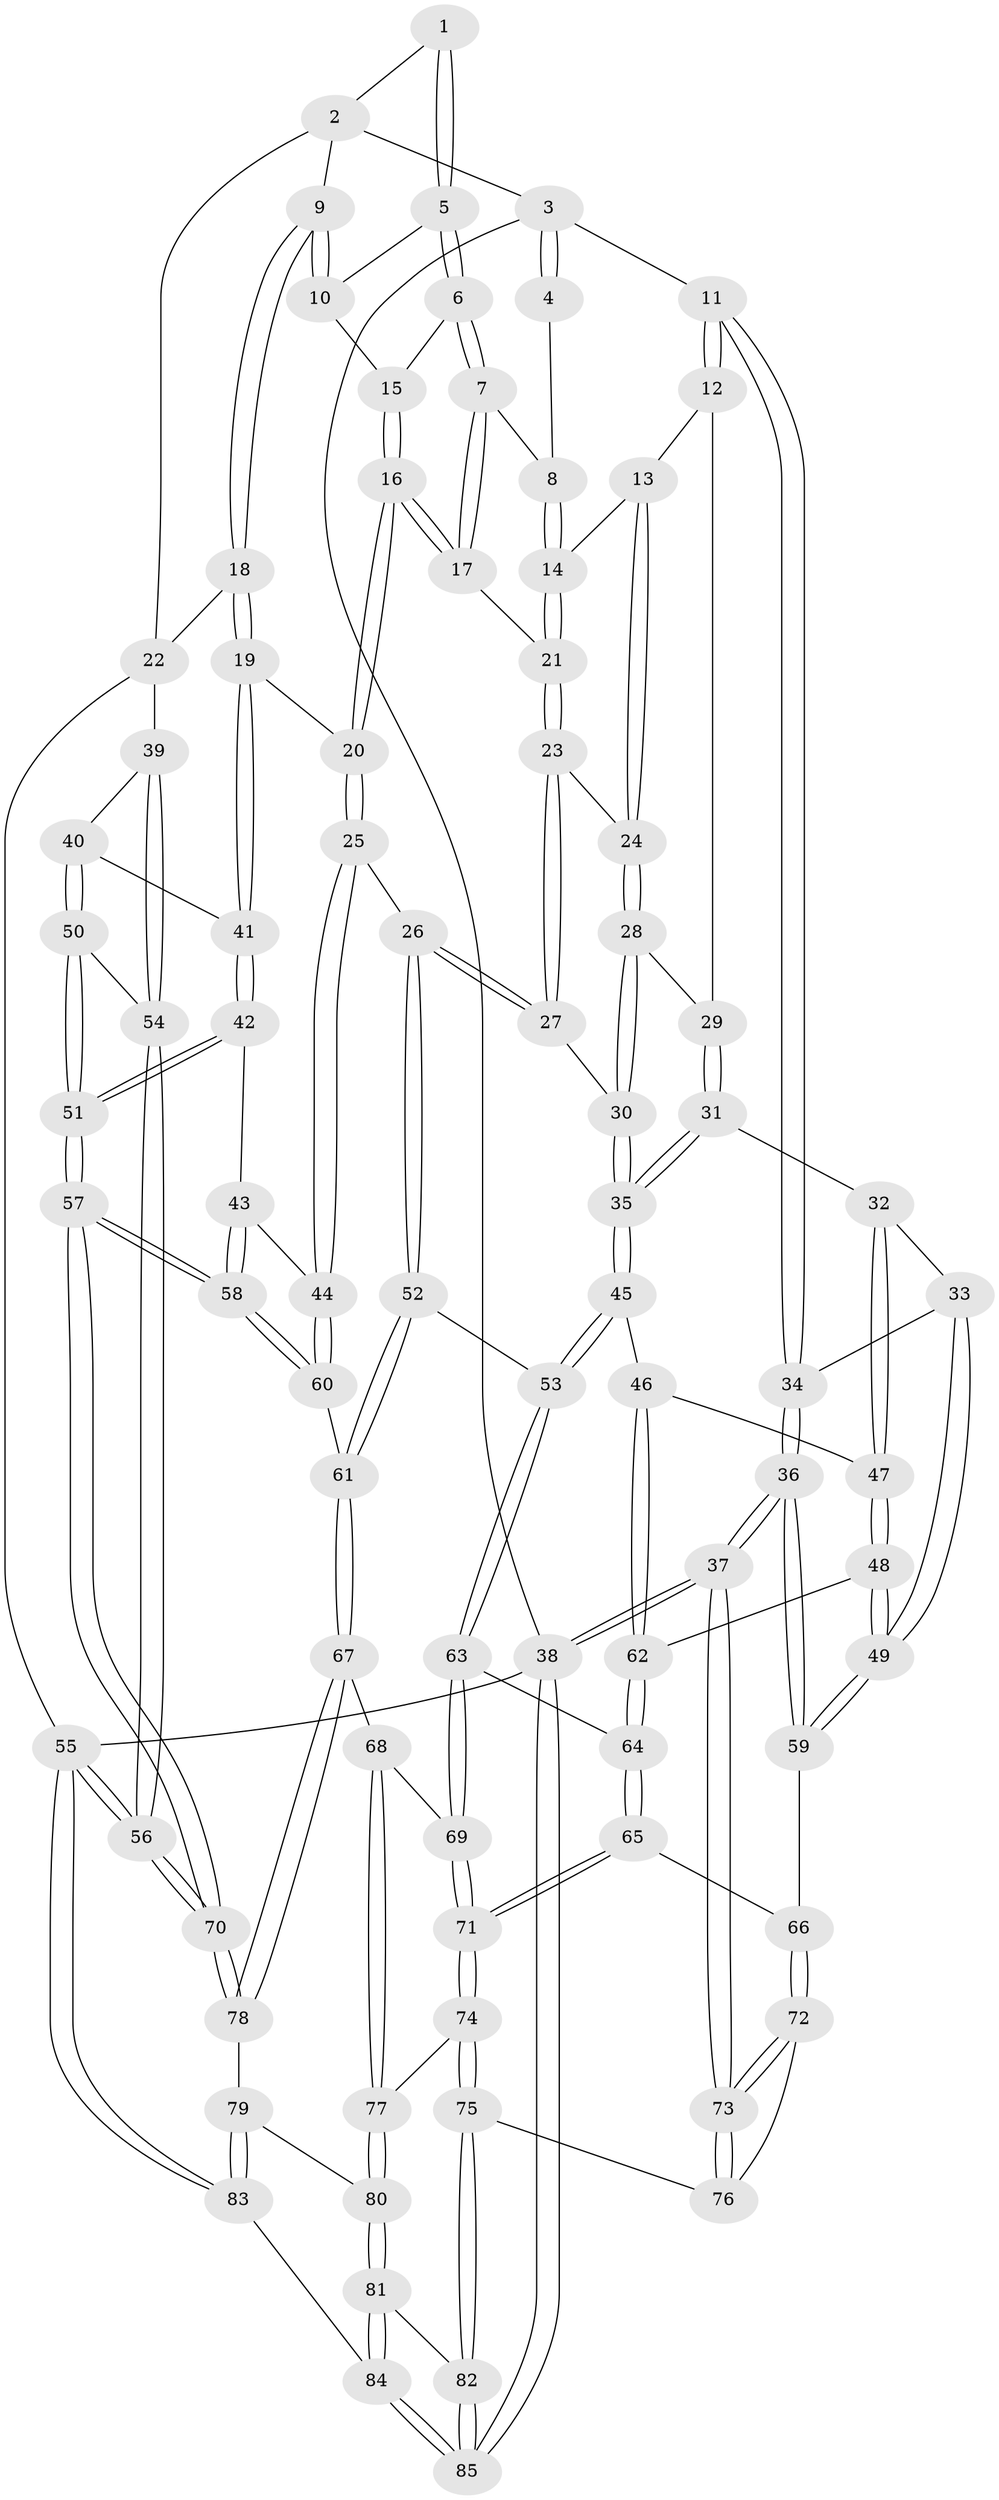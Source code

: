 // coarse degree distribution, {3: 0.12244897959183673, 4: 0.5510204081632653, 6: 0.04081632653061224, 5: 0.2653061224489796, 7: 0.02040816326530612}
// Generated by graph-tools (version 1.1) at 2025/42/03/06/25 10:42:30]
// undirected, 85 vertices, 209 edges
graph export_dot {
graph [start="1"]
  node [color=gray90,style=filled];
  1 [pos="+0.6853131144686277+0"];
  2 [pos="+0.721689729588356+0"];
  3 [pos="+0+0"];
  4 [pos="+0.45902437224452985+0"];
  5 [pos="+0.6873012866616827+0"];
  6 [pos="+0.7045112905200828+0.014643084593662096"];
  7 [pos="+0.5632351639950284+0.15610349647519986"];
  8 [pos="+0.43344644899534673+0"];
  9 [pos="+0.9721300685338556+0.12054316976795579"];
  10 [pos="+0.9018229388893375+0.09429178404550866"];
  11 [pos="+0+0.003297096708610457"];
  12 [pos="+0.09480401233226941+0.17033533337621146"];
  13 [pos="+0.21808187422725966+0.16804960248014014"];
  14 [pos="+0.3695204799130049+0.11588562634970899"];
  15 [pos="+0.7391586705772377+0.09412760789542618"];
  16 [pos="+0.7648364338830952+0.32380453754354876"];
  17 [pos="+0.5552921028555864+0.2302972628836202"];
  18 [pos="+1+0.20385357265878387"];
  19 [pos="+0.7988677293184316+0.33921809079616716"];
  20 [pos="+0.7706205676860751+0.331843191039771"];
  21 [pos="+0.4655868650595731+0.25697578470941246"];
  22 [pos="+1+0.18272692124968554"];
  23 [pos="+0.4643820758260679+0.25932318088465306"];
  24 [pos="+0.3687312987539824+0.32658101392721334"];
  25 [pos="+0.5890559940095585+0.49937924235818243"];
  26 [pos="+0.5871530345015104+0.4998439102970358"];
  27 [pos="+0.5332751727570731+0.46395453305820167"];
  28 [pos="+0.36260983653416373+0.3389048156323353"];
  29 [pos="+0.1871806304042186+0.3308094191762675"];
  30 [pos="+0.35783520741534464+0.44564753919620537"];
  31 [pos="+0.20273557750753926+0.44452589689833727"];
  32 [pos="+0.16116365592164475+0.46804178883737946"];
  33 [pos="+0.1559456813513115+0.4700446725115342"];
  34 [pos="+0+0.27643144994571034"];
  35 [pos="+0.3101748672240489+0.492325314421438"];
  36 [pos="+0+0.6338616584821176"];
  37 [pos="+0+0.8472506076906786"];
  38 [pos="+0+1"];
  39 [pos="+1+0.34797807286374394"];
  40 [pos="+0.9186908958283375+0.48334727873033606"];
  41 [pos="+0.819314429344909+0.3873871671227068"];
  42 [pos="+0.8147930079628242+0.4791881775508453"];
  43 [pos="+0.7656108412460901+0.567915536831373"];
  44 [pos="+0.6735893278299917+0.5892530725682359"];
  45 [pos="+0.3168640443346139+0.5702510823064407"];
  46 [pos="+0.30297656657557537+0.5740624427173832"];
  47 [pos="+0.193543478666199+0.5766083277229161"];
  48 [pos="+0.1148740552832907+0.6184368132349375"];
  49 [pos="+0.05473327231023973+0.603727505304345"];
  50 [pos="+0.9523548575403538+0.5227927807431666"];
  51 [pos="+0.8672733314112414+0.6765262564627132"];
  52 [pos="+0.5510257052988867+0.556727041529487"];
  53 [pos="+0.3561705992388717+0.6358888871928313"];
  54 [pos="+1+0.575671425057858"];
  55 [pos="+1+1"];
  56 [pos="+1+1"];
  57 [pos="+0.8580245696958005+0.7455384573578413"];
  58 [pos="+0.8339453519006429+0.7271178414037152"];
  59 [pos="+0+0.6262914066592569"];
  60 [pos="+0.7050999128313457+0.6563116416007028"];
  61 [pos="+0.5612029917849285+0.7559083879833663"];
  62 [pos="+0.1693187562658193+0.6534447378522198"];
  63 [pos="+0.354550043804461+0.6702387456735418"];
  64 [pos="+0.17763381571089532+0.6677053300767466"];
  65 [pos="+0.18910095273713964+0.7379737611905125"];
  66 [pos="+0.1373079481417609+0.7571121442961687"];
  67 [pos="+0.5523027736796073+0.7820334773441819"];
  68 [pos="+0.3620586164414765+0.701393725732757"];
  69 [pos="+0.35690882081769343+0.6944157164457526"];
  70 [pos="+0.8851219512429228+0.8053755582762174"];
  71 [pos="+0.23392709324008215+0.758807329474692"];
  72 [pos="+0.12608008869890835+0.789664450113066"];
  73 [pos="+0+0.8501450995811398"];
  74 [pos="+0.22944033728637594+0.8304279174165927"];
  75 [pos="+0.18029695972183338+0.9045544055048804"];
  76 [pos="+0.17481844110412506+0.9008496391499163"];
  77 [pos="+0.3506180879400449+0.846609830364112"];
  78 [pos="+0.5645701378702457+0.8185576272035019"];
  79 [pos="+0.552725876625752+0.8571912545417703"];
  80 [pos="+0.3552938806147753+0.8588567794619955"];
  81 [pos="+0.33952196864673645+0.9298243542350902"];
  82 [pos="+0.19335169501029728+0.9425514306243667"];
  83 [pos="+0.5546196534375083+1"];
  84 [pos="+0.5476276390165377+1"];
  85 [pos="+0.06925629574623894+1"];
  1 -- 2;
  1 -- 5;
  1 -- 5;
  2 -- 3;
  2 -- 9;
  2 -- 22;
  3 -- 4;
  3 -- 4;
  3 -- 11;
  3 -- 38;
  4 -- 8;
  5 -- 6;
  5 -- 6;
  5 -- 10;
  6 -- 7;
  6 -- 7;
  6 -- 15;
  7 -- 8;
  7 -- 17;
  7 -- 17;
  8 -- 14;
  8 -- 14;
  9 -- 10;
  9 -- 10;
  9 -- 18;
  9 -- 18;
  10 -- 15;
  11 -- 12;
  11 -- 12;
  11 -- 34;
  11 -- 34;
  12 -- 13;
  12 -- 29;
  13 -- 14;
  13 -- 24;
  13 -- 24;
  14 -- 21;
  14 -- 21;
  15 -- 16;
  15 -- 16;
  16 -- 17;
  16 -- 17;
  16 -- 20;
  16 -- 20;
  17 -- 21;
  18 -- 19;
  18 -- 19;
  18 -- 22;
  19 -- 20;
  19 -- 41;
  19 -- 41;
  20 -- 25;
  20 -- 25;
  21 -- 23;
  21 -- 23;
  22 -- 39;
  22 -- 55;
  23 -- 24;
  23 -- 27;
  23 -- 27;
  24 -- 28;
  24 -- 28;
  25 -- 26;
  25 -- 44;
  25 -- 44;
  26 -- 27;
  26 -- 27;
  26 -- 52;
  26 -- 52;
  27 -- 30;
  28 -- 29;
  28 -- 30;
  28 -- 30;
  29 -- 31;
  29 -- 31;
  30 -- 35;
  30 -- 35;
  31 -- 32;
  31 -- 35;
  31 -- 35;
  32 -- 33;
  32 -- 47;
  32 -- 47;
  33 -- 34;
  33 -- 49;
  33 -- 49;
  34 -- 36;
  34 -- 36;
  35 -- 45;
  35 -- 45;
  36 -- 37;
  36 -- 37;
  36 -- 59;
  36 -- 59;
  37 -- 38;
  37 -- 38;
  37 -- 73;
  37 -- 73;
  38 -- 85;
  38 -- 85;
  38 -- 55;
  39 -- 40;
  39 -- 54;
  39 -- 54;
  40 -- 41;
  40 -- 50;
  40 -- 50;
  41 -- 42;
  41 -- 42;
  42 -- 43;
  42 -- 51;
  42 -- 51;
  43 -- 44;
  43 -- 58;
  43 -- 58;
  44 -- 60;
  44 -- 60;
  45 -- 46;
  45 -- 53;
  45 -- 53;
  46 -- 47;
  46 -- 62;
  46 -- 62;
  47 -- 48;
  47 -- 48;
  48 -- 49;
  48 -- 49;
  48 -- 62;
  49 -- 59;
  49 -- 59;
  50 -- 51;
  50 -- 51;
  50 -- 54;
  51 -- 57;
  51 -- 57;
  52 -- 53;
  52 -- 61;
  52 -- 61;
  53 -- 63;
  53 -- 63;
  54 -- 56;
  54 -- 56;
  55 -- 56;
  55 -- 56;
  55 -- 83;
  55 -- 83;
  56 -- 70;
  56 -- 70;
  57 -- 58;
  57 -- 58;
  57 -- 70;
  57 -- 70;
  58 -- 60;
  58 -- 60;
  59 -- 66;
  60 -- 61;
  61 -- 67;
  61 -- 67;
  62 -- 64;
  62 -- 64;
  63 -- 64;
  63 -- 69;
  63 -- 69;
  64 -- 65;
  64 -- 65;
  65 -- 66;
  65 -- 71;
  65 -- 71;
  66 -- 72;
  66 -- 72;
  67 -- 68;
  67 -- 78;
  67 -- 78;
  68 -- 69;
  68 -- 77;
  68 -- 77;
  69 -- 71;
  69 -- 71;
  70 -- 78;
  70 -- 78;
  71 -- 74;
  71 -- 74;
  72 -- 73;
  72 -- 73;
  72 -- 76;
  73 -- 76;
  73 -- 76;
  74 -- 75;
  74 -- 75;
  74 -- 77;
  75 -- 76;
  75 -- 82;
  75 -- 82;
  77 -- 80;
  77 -- 80;
  78 -- 79;
  79 -- 80;
  79 -- 83;
  79 -- 83;
  80 -- 81;
  80 -- 81;
  81 -- 82;
  81 -- 84;
  81 -- 84;
  82 -- 85;
  82 -- 85;
  83 -- 84;
  84 -- 85;
  84 -- 85;
}
